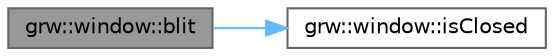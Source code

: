 digraph "grw::window::blit"
{
 // LATEX_PDF_SIZE
  bgcolor="transparent";
  edge [fontname=Helvetica,fontsize=10,labelfontname=Helvetica,labelfontsize=10];
  node [fontname=Helvetica,fontsize=10,shape=box,height=0.2,width=0.4];
  rankdir="LR";
  Node1 [label="grw::window::blit",height=0.2,width=0.4,color="gray40", fillcolor="grey60", style="filled", fontcolor="black",tooltip=" "];
  Node1 -> Node2 [color="steelblue1",style="solid"];
  Node2 [label="grw::window::isClosed",height=0.2,width=0.4,color="grey40", fillcolor="white", style="filled",URL="$classgrw_1_1window.html#ad8417a9e5de65e07f7cc911e8c41f782",tooltip=" "];
}
